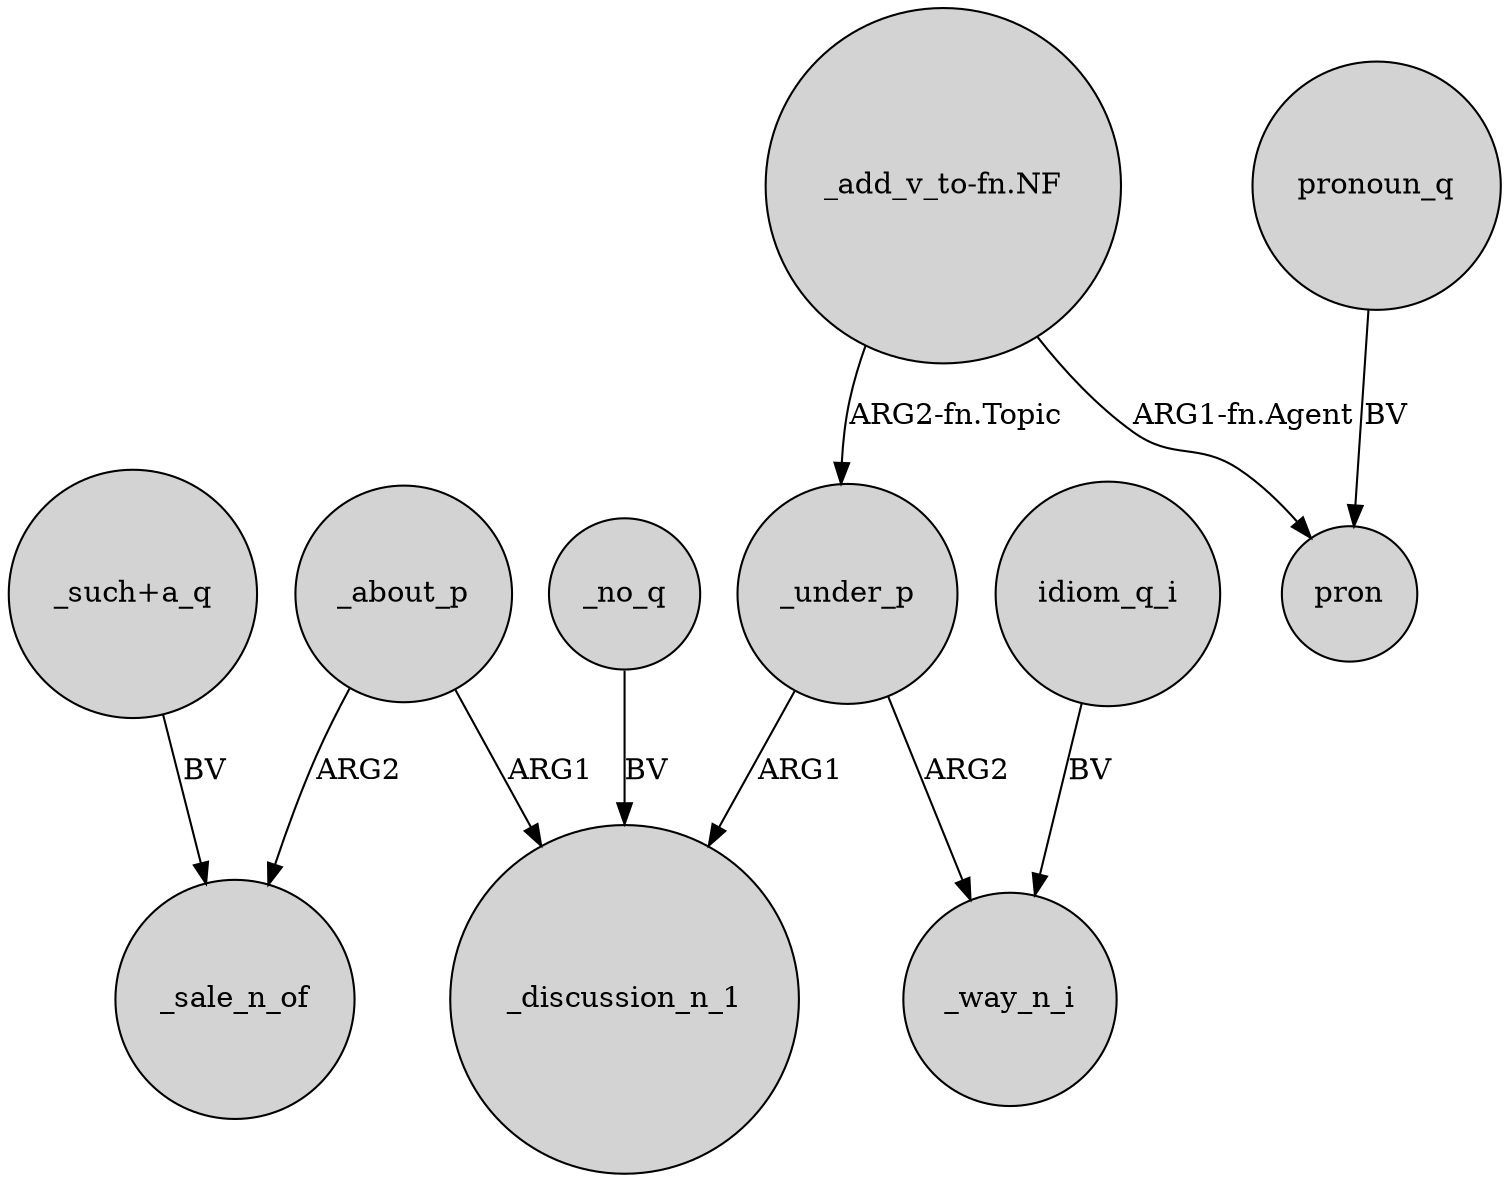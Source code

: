 digraph {
	node [shape=circle style=filled]
	_under_p -> _discussion_n_1 [label=ARG1]
	_under_p -> _way_n_i [label=ARG2]
	"_such+a_q" -> _sale_n_of [label=BV]
	"_add_v_to-fn.NF" -> _under_p [label="ARG2-fn.Topic"]
	idiom_q_i -> _way_n_i [label=BV]
	_no_q -> _discussion_n_1 [label=BV]
	"_add_v_to-fn.NF" -> pron [label="ARG1-fn.Agent"]
	_about_p -> _discussion_n_1 [label=ARG1]
	_about_p -> _sale_n_of [label=ARG2]
	pronoun_q -> pron [label=BV]
}
